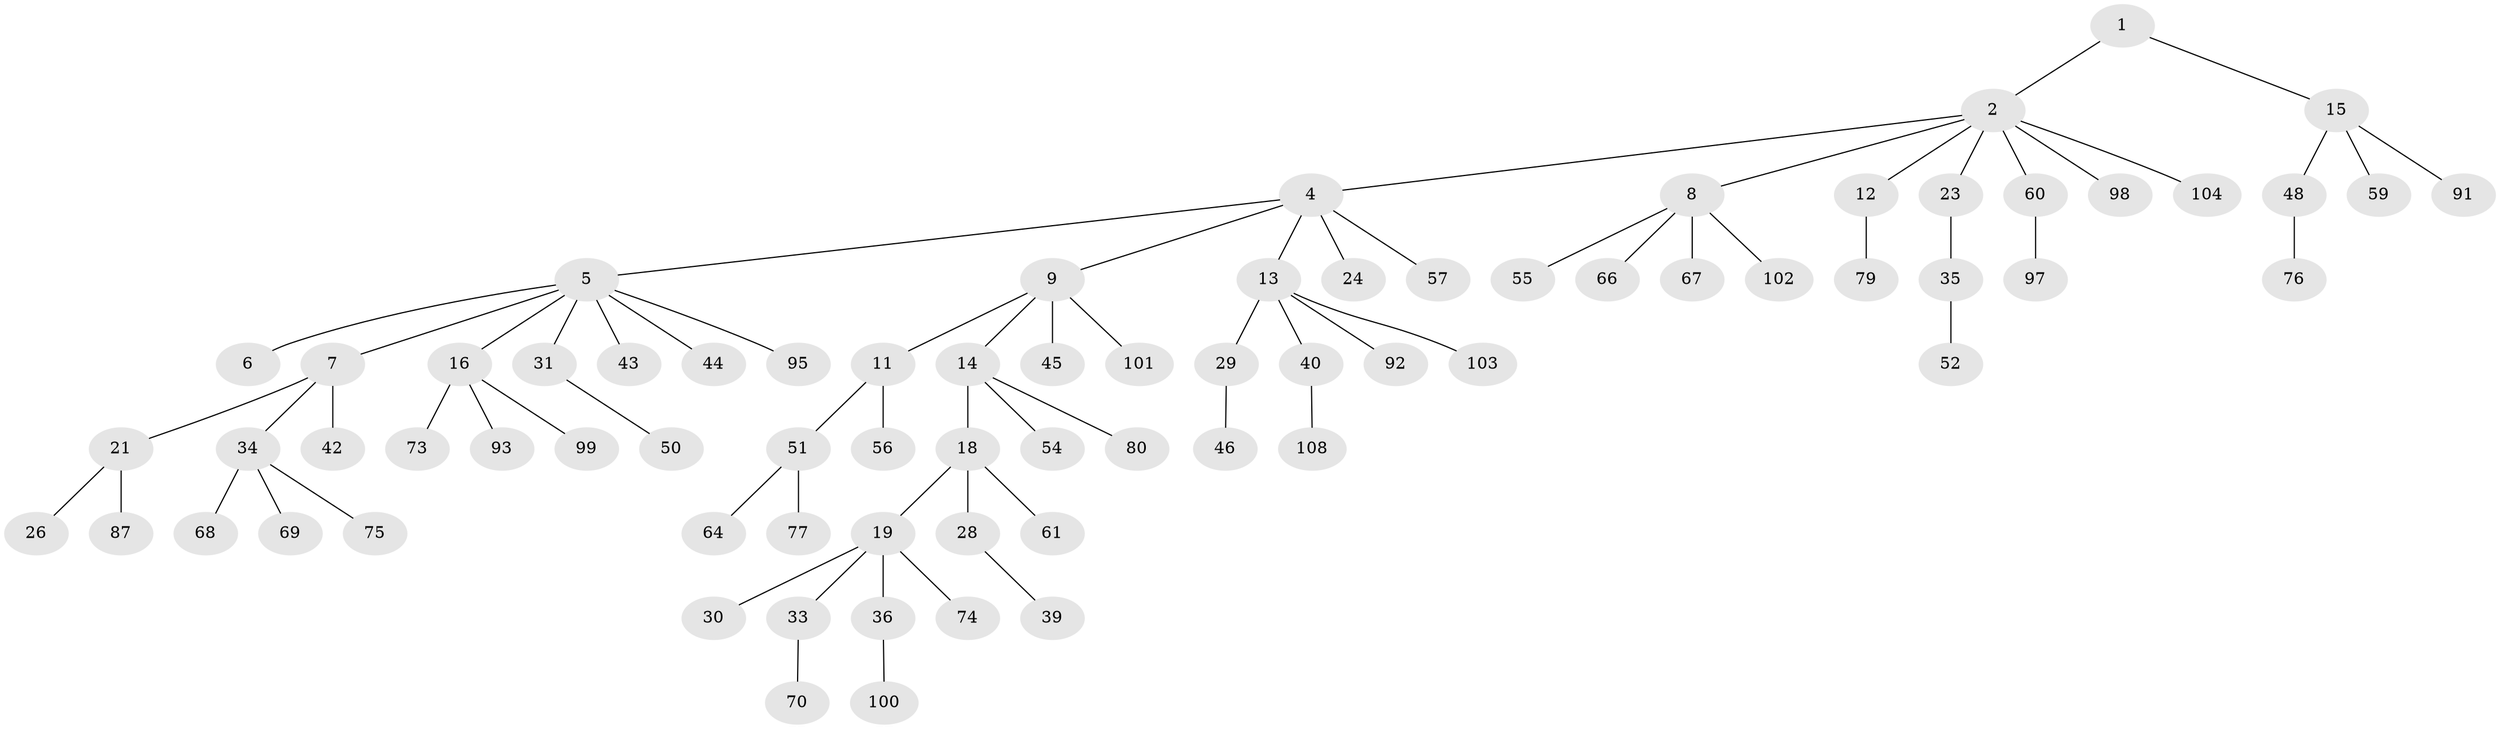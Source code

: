 // Generated by graph-tools (version 1.1) at 2025/52/02/27/25 19:52:11]
// undirected, 73 vertices, 72 edges
graph export_dot {
graph [start="1"]
  node [color=gray90,style=filled];
  1;
  2 [super="+3"];
  4 [super="+20"];
  5 [super="+10"];
  6;
  7;
  8 [super="+58"];
  9 [super="+71"];
  11 [super="+49"];
  12 [super="+41"];
  13 [super="+83"];
  14 [super="+17"];
  15 [super="+25"];
  16 [super="+22"];
  18 [super="+96"];
  19 [super="+27"];
  21 [super="+88"];
  23;
  24 [super="+32"];
  26;
  28 [super="+78"];
  29;
  30 [super="+105"];
  31;
  33 [super="+62"];
  34 [super="+37"];
  35 [super="+38"];
  36 [super="+53"];
  39 [super="+89"];
  40;
  42;
  43 [super="+85"];
  44 [super="+63"];
  45;
  46 [super="+47"];
  48 [super="+81"];
  50 [super="+72"];
  51 [super="+65"];
  52;
  54;
  55 [super="+90"];
  56;
  57;
  59;
  60;
  61;
  64 [super="+94"];
  66;
  67;
  68;
  69 [super="+84"];
  70 [super="+86"];
  73;
  74;
  75;
  76 [super="+82"];
  77;
  79 [super="+107"];
  80;
  87;
  91;
  92;
  93;
  95;
  97 [super="+106"];
  98;
  99;
  100;
  101;
  102;
  103;
  104;
  108;
  1 -- 2;
  1 -- 15;
  2 -- 8;
  2 -- 98;
  2 -- 104;
  2 -- 4;
  2 -- 23;
  2 -- 12;
  2 -- 60;
  4 -- 5;
  4 -- 9;
  4 -- 13;
  4 -- 24;
  4 -- 57;
  5 -- 6;
  5 -- 7;
  5 -- 16;
  5 -- 31;
  5 -- 44;
  5 -- 95;
  5 -- 43;
  7 -- 21;
  7 -- 34;
  7 -- 42;
  8 -- 55;
  8 -- 66;
  8 -- 67;
  8 -- 102;
  9 -- 11;
  9 -- 14;
  9 -- 45;
  9 -- 101;
  11 -- 56;
  11 -- 51;
  12 -- 79;
  13 -- 29;
  13 -- 40;
  13 -- 92;
  13 -- 103;
  14 -- 18;
  14 -- 54;
  14 -- 80;
  15 -- 48;
  15 -- 91;
  15 -- 59;
  16 -- 73;
  16 -- 93;
  16 -- 99;
  18 -- 19;
  18 -- 28;
  18 -- 61;
  19 -- 30;
  19 -- 33;
  19 -- 74;
  19 -- 36;
  21 -- 26;
  21 -- 87;
  23 -- 35;
  28 -- 39;
  29 -- 46;
  31 -- 50;
  33 -- 70;
  34 -- 68;
  34 -- 69;
  34 -- 75;
  35 -- 52;
  36 -- 100;
  40 -- 108;
  48 -- 76;
  51 -- 64;
  51 -- 77;
  60 -- 97;
}

